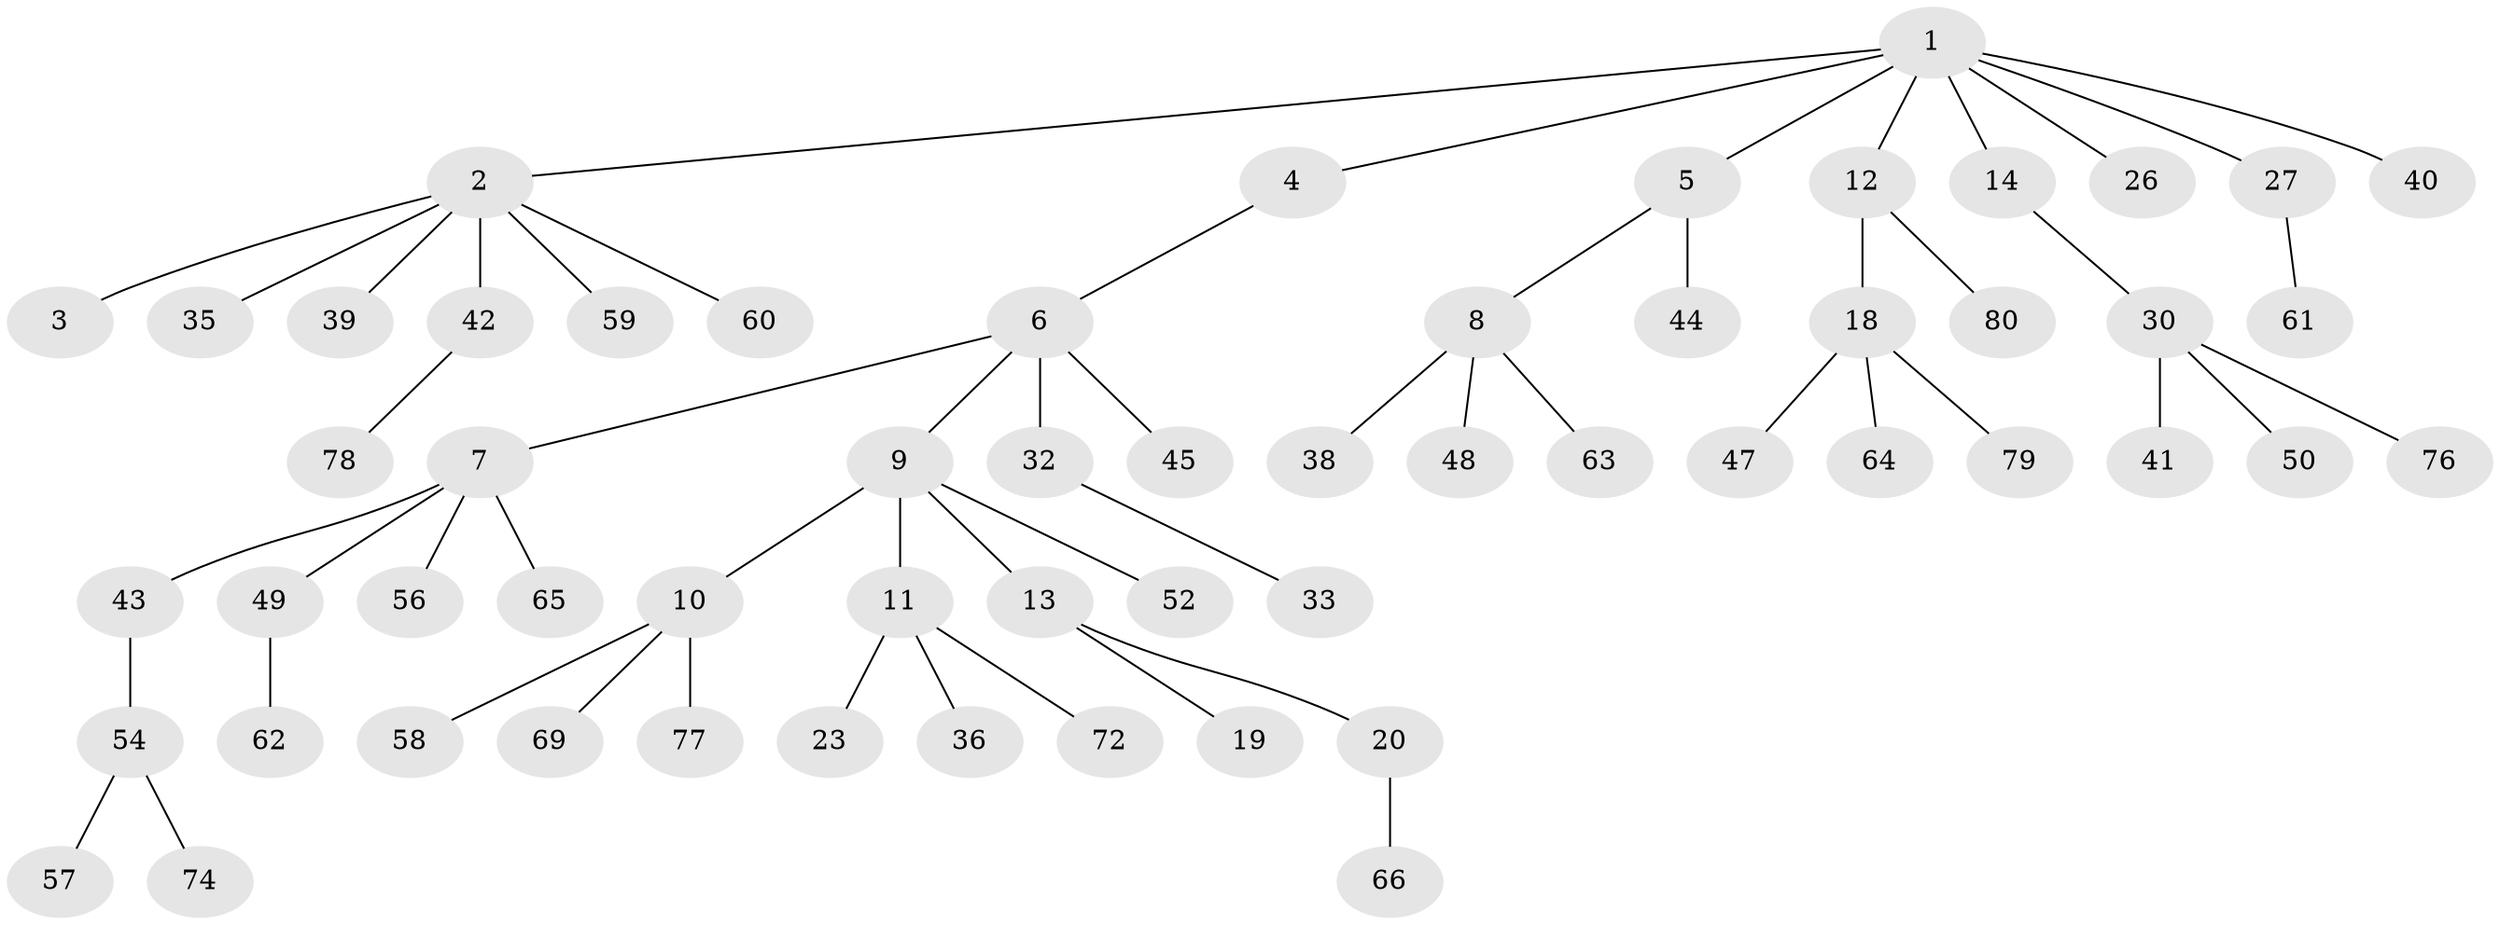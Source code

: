 // original degree distribution, {9: 0.012195121951219513, 5: 0.012195121951219513, 1: 0.5365853658536586, 3: 0.12195121951219512, 6: 0.036585365853658534, 4: 0.06097560975609756, 2: 0.21951219512195122}
// Generated by graph-tools (version 1.1) at 2025/42/03/06/25 10:42:05]
// undirected, 58 vertices, 57 edges
graph export_dot {
graph [start="1"]
  node [color=gray90,style=filled];
  1 [super="+15"];
  2 [super="+21"];
  3;
  4 [super="+22"];
  5 [super="+31"];
  6 [super="+46"];
  7 [super="+24"];
  8 [super="+29"];
  9 [super="+81"];
  10 [super="+34"];
  11 [super="+28"];
  12 [super="+16"];
  13 [super="+17"];
  14;
  18 [super="+25"];
  19;
  20;
  23;
  26;
  27 [super="+67"];
  30 [super="+73"];
  32;
  33 [super="+75"];
  35 [super="+37"];
  36;
  38;
  39;
  40;
  41 [super="+53"];
  42 [super="+71"];
  43;
  44;
  45;
  47 [super="+68"];
  48;
  49;
  50 [super="+51"];
  52 [super="+55"];
  54 [super="+70"];
  56;
  57;
  58;
  59;
  60;
  61;
  62;
  63;
  64;
  65;
  66;
  69;
  72;
  74;
  76;
  77;
  78;
  79 [super="+82"];
  80;
  1 -- 2;
  1 -- 4;
  1 -- 5;
  1 -- 12;
  1 -- 14;
  1 -- 26;
  1 -- 27;
  1 -- 40;
  2 -- 3;
  2 -- 42;
  2 -- 59;
  2 -- 35;
  2 -- 60;
  2 -- 39;
  4 -- 6;
  5 -- 8;
  5 -- 44;
  6 -- 7;
  6 -- 9;
  6 -- 32;
  6 -- 45;
  7 -- 43;
  7 -- 49;
  7 -- 56;
  7 -- 65;
  8 -- 63;
  8 -- 48;
  8 -- 38;
  9 -- 10;
  9 -- 11;
  9 -- 13;
  9 -- 52;
  10 -- 69;
  10 -- 77;
  10 -- 58;
  11 -- 23;
  11 -- 72;
  11 -- 36;
  12 -- 80;
  12 -- 18;
  13 -- 19;
  13 -- 20;
  14 -- 30;
  18 -- 47;
  18 -- 79;
  18 -- 64;
  20 -- 66;
  27 -- 61;
  30 -- 41;
  30 -- 50;
  30 -- 76;
  32 -- 33;
  42 -- 78;
  43 -- 54;
  49 -- 62;
  54 -- 57;
  54 -- 74;
}
